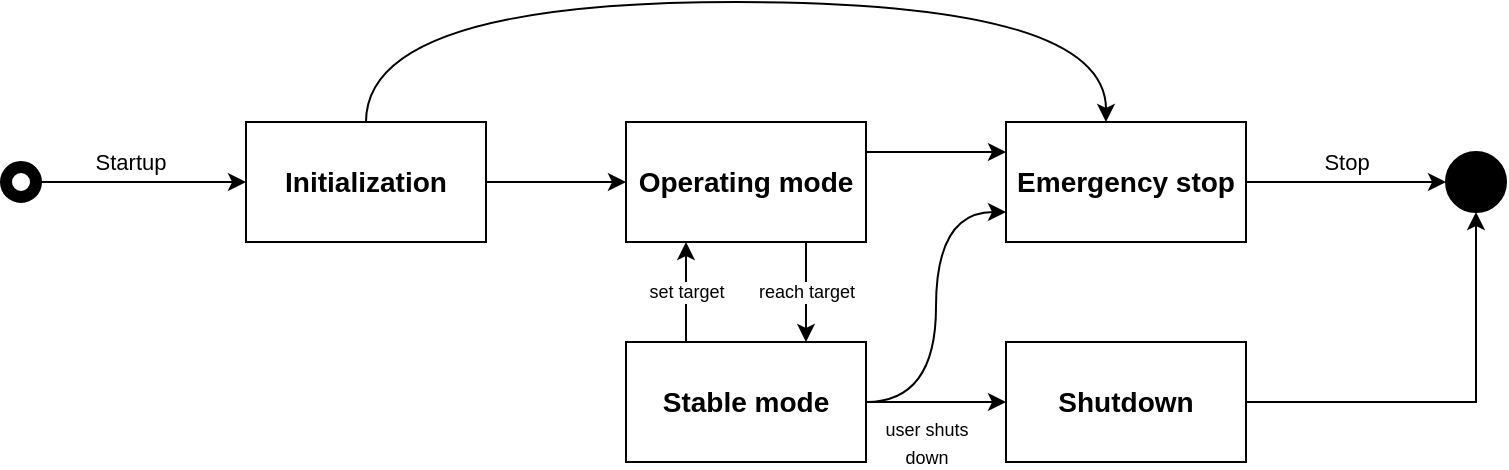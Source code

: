 <mxfile version="21.1.2" type="device">
  <diagram name="Side-1" id="iKqMxSohkQClyFcBmDz4">
    <mxGraphModel dx="1036" dy="614" grid="1" gridSize="10" guides="1" tooltips="1" connect="1" arrows="1" fold="1" page="1" pageScale="1" pageWidth="1169" pageHeight="827" math="0" shadow="0">
      <root>
        <mxCell id="0" />
        <mxCell id="1" parent="0" />
        <mxCell id="vLA8gITZYmQciI4Sbsdz-7" value="Startup" style="edgeStyle=orthogonalEdgeStyle;rounded=0;orthogonalLoop=1;jettySize=auto;html=1;exitX=1;exitY=0.5;exitDx=0;exitDy=0;" edge="1" parent="1" source="vLA8gITZYmQciI4Sbsdz-1" target="vLA8gITZYmQciI4Sbsdz-2">
          <mxGeometry x="-0.111" y="10" relative="1" as="geometry">
            <mxPoint as="offset" />
          </mxGeometry>
        </mxCell>
        <mxCell id="vLA8gITZYmQciI4Sbsdz-1" value="" style="ellipse;whiteSpace=wrap;html=1;aspect=fixed;gradientColor=none;gradientDirection=radial;strokeWidth=6;" vertex="1" parent="1">
          <mxGeometry x="20" y="312.5" width="15" height="15" as="geometry" />
        </mxCell>
        <mxCell id="vLA8gITZYmQciI4Sbsdz-8" style="edgeStyle=orthogonalEdgeStyle;rounded=0;orthogonalLoop=1;jettySize=auto;html=1;exitX=1;exitY=0.5;exitDx=0;exitDy=0;entryX=0;entryY=0.5;entryDx=0;entryDy=0;" edge="1" parent="1" source="vLA8gITZYmQciI4Sbsdz-2" target="vLA8gITZYmQciI4Sbsdz-6">
          <mxGeometry relative="1" as="geometry" />
        </mxCell>
        <mxCell id="vLA8gITZYmQciI4Sbsdz-13" style="edgeStyle=orthogonalEdgeStyle;rounded=0;orthogonalLoop=1;jettySize=auto;html=1;exitX=0.5;exitY=0;exitDx=0;exitDy=0;curved=1;" edge="1" parent="1" source="vLA8gITZYmQciI4Sbsdz-2">
          <mxGeometry relative="1" as="geometry">
            <mxPoint x="570" y="290" as="targetPoint" />
            <Array as="points">
              <mxPoint x="200" y="230" />
              <mxPoint x="570" y="230" />
            </Array>
          </mxGeometry>
        </mxCell>
        <mxCell id="vLA8gITZYmQciI4Sbsdz-2" value="Initialization" style="rounded=0;whiteSpace=wrap;html=1;fontSize=14;fontStyle=1" vertex="1" parent="1">
          <mxGeometry x="140" y="290" width="120" height="60" as="geometry" />
        </mxCell>
        <mxCell id="vLA8gITZYmQciI4Sbsdz-12" value="set target" style="edgeStyle=orthogonalEdgeStyle;rounded=0;orthogonalLoop=1;jettySize=auto;html=1;exitX=0.25;exitY=0;exitDx=0;exitDy=0;entryX=0.25;entryY=1;entryDx=0;entryDy=0;fontSize=9;" edge="1" parent="1" source="vLA8gITZYmQciI4Sbsdz-3" target="vLA8gITZYmQciI4Sbsdz-6">
          <mxGeometry relative="1" as="geometry" />
        </mxCell>
        <mxCell id="vLA8gITZYmQciI4Sbsdz-15" style="edgeStyle=orthogonalEdgeStyle;rounded=0;orthogonalLoop=1;jettySize=auto;html=1;exitX=1;exitY=0.5;exitDx=0;exitDy=0;entryX=0;entryY=0.75;entryDx=0;entryDy=0;curved=1;" edge="1" parent="1" source="vLA8gITZYmQciI4Sbsdz-3" target="vLA8gITZYmQciI4Sbsdz-4">
          <mxGeometry relative="1" as="geometry" />
        </mxCell>
        <mxCell id="vLA8gITZYmQciI4Sbsdz-21" value="&lt;font style=&quot;font-size: 9px;&quot;&gt;user shuts &lt;br&gt;down&lt;/font&gt;" style="edgeStyle=orthogonalEdgeStyle;rounded=0;orthogonalLoop=1;jettySize=auto;html=1;" edge="1" parent="1" source="vLA8gITZYmQciI4Sbsdz-3" target="vLA8gITZYmQciI4Sbsdz-20">
          <mxGeometry x="-0.143" y="-20" relative="1" as="geometry">
            <mxPoint as="offset" />
          </mxGeometry>
        </mxCell>
        <mxCell id="vLA8gITZYmQciI4Sbsdz-3" value="Stable mode" style="rounded=0;whiteSpace=wrap;html=1;fontSize=14;fontStyle=1" vertex="1" parent="1">
          <mxGeometry x="330" y="400" width="120" height="60" as="geometry" />
        </mxCell>
        <mxCell id="vLA8gITZYmQciI4Sbsdz-17" value="Stop" style="edgeStyle=orthogonalEdgeStyle;rounded=0;orthogonalLoop=1;jettySize=auto;html=1;exitX=1;exitY=0.5;exitDx=0;exitDy=0;entryX=0;entryY=0.5;entryDx=0;entryDy=0;" edge="1" parent="1" source="vLA8gITZYmQciI4Sbsdz-4" target="vLA8gITZYmQciI4Sbsdz-16">
          <mxGeometry y="10" relative="1" as="geometry">
            <mxPoint as="offset" />
          </mxGeometry>
        </mxCell>
        <mxCell id="vLA8gITZYmQciI4Sbsdz-4" value="Emergency stop" style="rounded=0;whiteSpace=wrap;html=1;fontSize=14;fontStyle=1" vertex="1" parent="1">
          <mxGeometry x="520" y="290" width="120" height="60" as="geometry" />
        </mxCell>
        <mxCell id="vLA8gITZYmQciI4Sbsdz-11" value="reach target" style="edgeStyle=orthogonalEdgeStyle;rounded=0;orthogonalLoop=1;jettySize=auto;html=1;exitX=0.75;exitY=1;exitDx=0;exitDy=0;entryX=0.75;entryY=0;entryDx=0;entryDy=0;fontSize=9;" edge="1" parent="1" source="vLA8gITZYmQciI4Sbsdz-6" target="vLA8gITZYmQciI4Sbsdz-3">
          <mxGeometry relative="1" as="geometry" />
        </mxCell>
        <mxCell id="vLA8gITZYmQciI4Sbsdz-14" style="edgeStyle=orthogonalEdgeStyle;rounded=0;orthogonalLoop=1;jettySize=auto;html=1;exitX=1;exitY=0.25;exitDx=0;exitDy=0;entryX=0;entryY=0.25;entryDx=0;entryDy=0;curved=1;" edge="1" parent="1" source="vLA8gITZYmQciI4Sbsdz-6" target="vLA8gITZYmQciI4Sbsdz-4">
          <mxGeometry relative="1" as="geometry" />
        </mxCell>
        <mxCell id="vLA8gITZYmQciI4Sbsdz-6" value="Operating mode" style="rounded=0;whiteSpace=wrap;html=1;fontSize=14;fontStyle=1" vertex="1" parent="1">
          <mxGeometry x="330" y="290" width="120" height="60" as="geometry" />
        </mxCell>
        <mxCell id="vLA8gITZYmQciI4Sbsdz-16" value="" style="ellipse;whiteSpace=wrap;html=1;aspect=fixed;fillColor=#000000;" vertex="1" parent="1">
          <mxGeometry x="740" y="305" width="30" height="30" as="geometry" />
        </mxCell>
        <mxCell id="vLA8gITZYmQciI4Sbsdz-23" style="edgeStyle=orthogonalEdgeStyle;rounded=0;orthogonalLoop=1;jettySize=auto;html=1;exitX=1;exitY=0.5;exitDx=0;exitDy=0;entryX=0.5;entryY=1;entryDx=0;entryDy=0;" edge="1" parent="1" source="vLA8gITZYmQciI4Sbsdz-20" target="vLA8gITZYmQciI4Sbsdz-16">
          <mxGeometry relative="1" as="geometry" />
        </mxCell>
        <mxCell id="vLA8gITZYmQciI4Sbsdz-20" value="Shutdown" style="rounded=0;whiteSpace=wrap;html=1;fontSize=14;fontStyle=1" vertex="1" parent="1">
          <mxGeometry x="520" y="400" width="120" height="60" as="geometry" />
        </mxCell>
      </root>
    </mxGraphModel>
  </diagram>
</mxfile>
